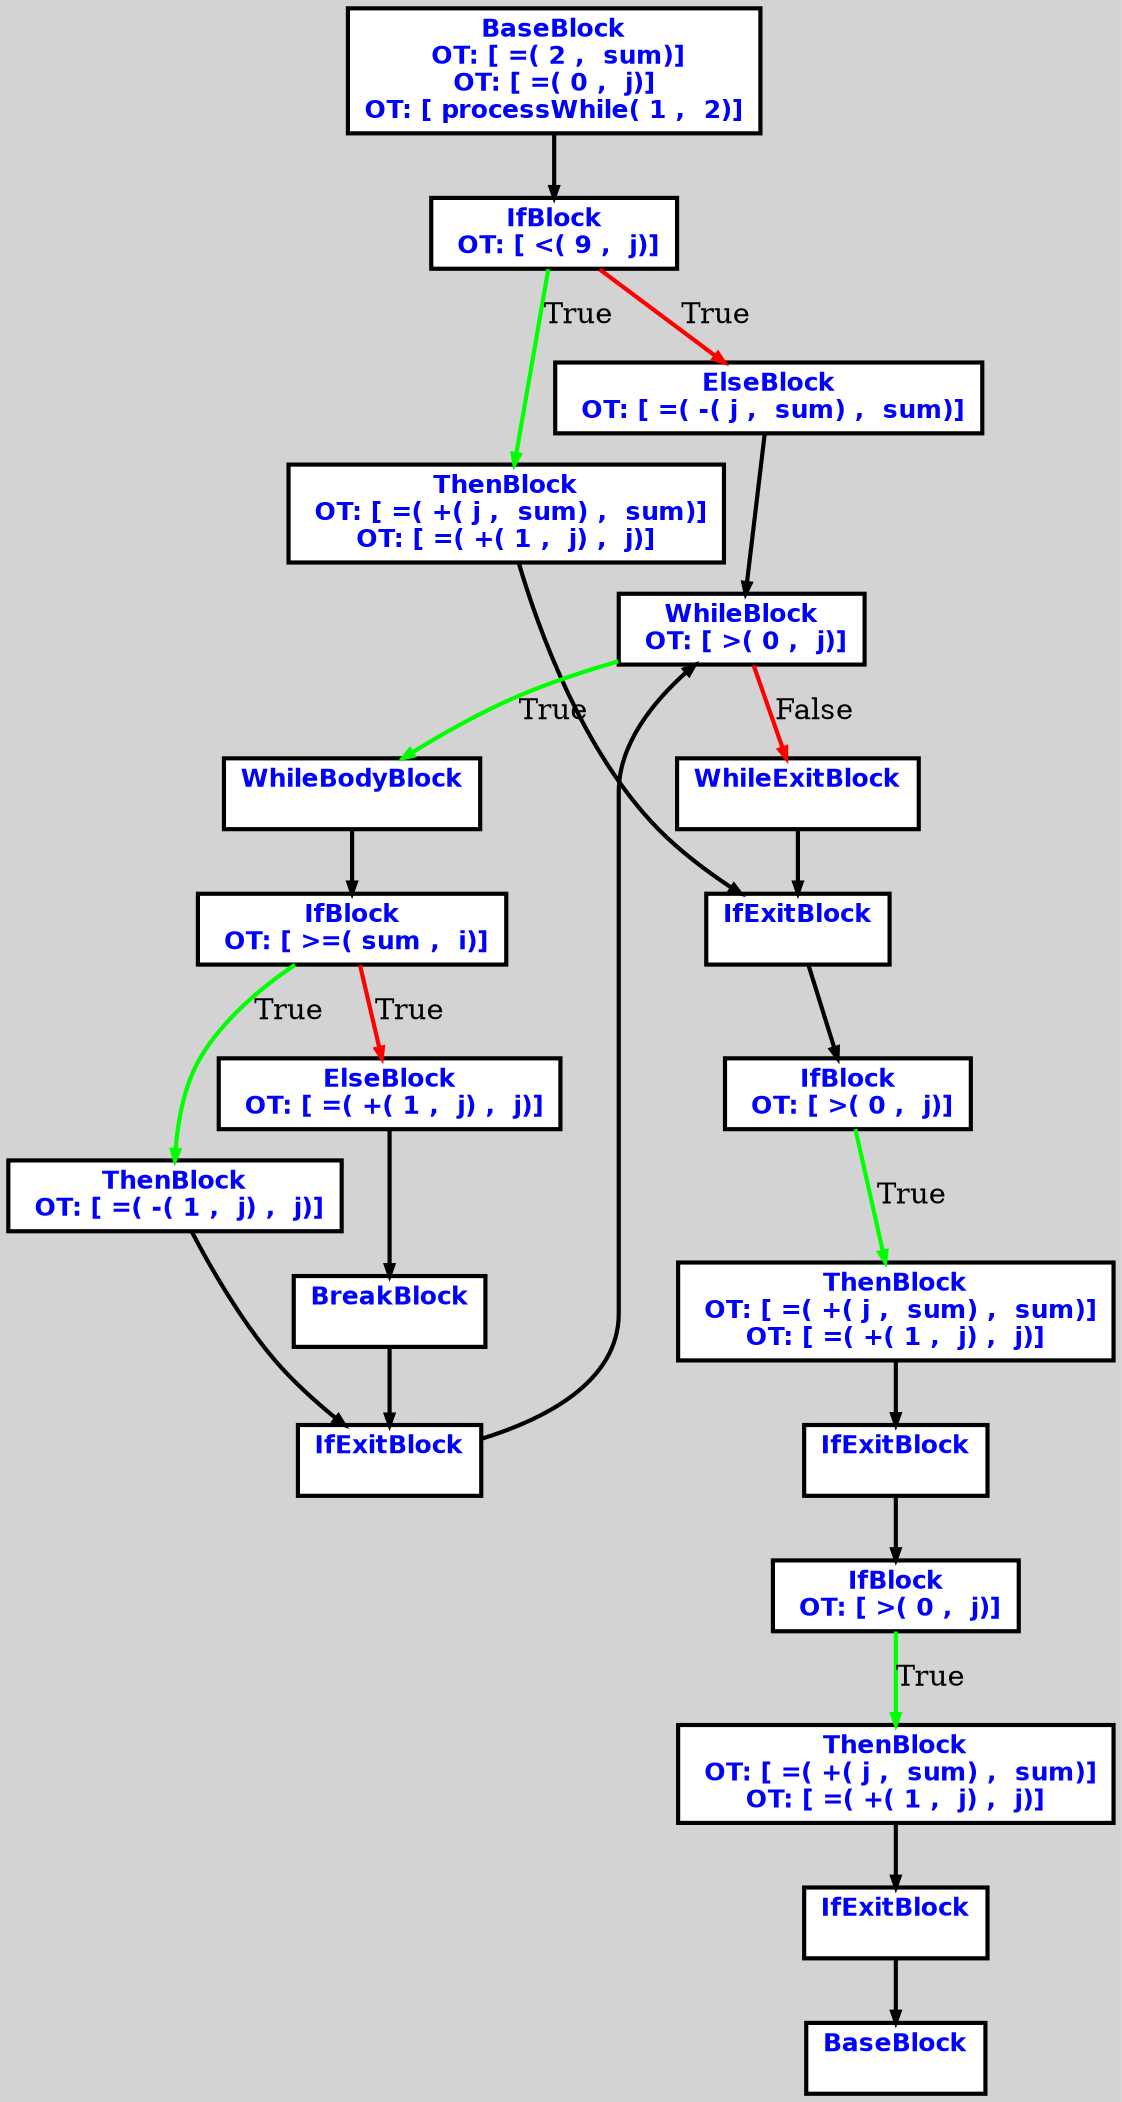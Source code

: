 digraph G {
ordering=out;
ranksep=.4;
bgcolor="lightgrey";  node [shape=box, fixedsize=false, fontsize=12, fontname="Helvetica-bold", fontcolor="blue"
width=.25, height=.25, color="black", fillcolor="white", style="filled, solid, bold"];

edge [arrowsize=.5, color="black", style="bold"]    n00001220E9BA2B40 [label="BaseBlock\n OT: [ =( 2 ,  sum)]
OT: [ =( 0 ,  j)]
OT: [ processWhile( 1 ,  2)]
"]
    n00001220E9BA2BA0 [label="IfBlock\n OT: [ <( 9 ,  j)]
"]
    n00001220E9BA2B40 -> n00001220E9BA2BA0
    n00001220E9BA2BA0 -> n00001220E9BA2C00 [label="True" color="green"]
    n00001220E9BA2C00 [label="ThenBlock\n OT: [ =( +( j ,  sum) ,  sum)]
OT: [ =( +( 1 ,  j) ,  j)]
"]
    n00001220E9BA2FC0 [label="IfExitBlock\n "]
    n00001220E9BA2C00 -> n00001220E9BA2FC0
    n00001220E9BA3020 [label="IfBlock\n OT: [ >( 0 ,  j)]
"]
    n00001220E9BA2FC0 -> n00001220E9BA3020
    n00001220E9BA3020 -> n00001220E9BA3080 [label="True" color="green"]
    n00001220E9BA3080 [label="ThenBlock\n OT: [ =( +( j ,  sum) ,  sum)]
OT: [ =( +( 1 ,  j) ,  j)]
"]
    n00001220E9BA30E0 [label="IfExitBlock\n "]
    n00001220E9BA3080 -> n00001220E9BA30E0
    n00001220E9BA3140 [label="IfBlock\n OT: [ >( 0 ,  j)]
"]
    n00001220E9BA30E0 -> n00001220E9BA3140
    n00001220E9BA3140 -> n00001220E9BA31A0 [label="True" color="green"]
    n00001220E9BA31A0 [label="ThenBlock\n OT: [ =( +( j ,  sum) ,  sum)]
OT: [ =( +( 1 ,  j) ,  j)]
"]
    n00001220E9BA3200 [label="IfExitBlock\n "]
    n00001220E9BA31A0 -> n00001220E9BA3200
    n00001220E9BA3260 [label="BaseBlock\n "]
    n00001220E9BA3200 -> n00001220E9BA3260
    n00001220E9BA2BA0 -> n00001220E9BA2C60 [label="True" color="red"]
    n00001220E9BA2C60 [label="ElseBlock\n OT: [ =( -( j ,  sum) ,  sum)]
"]
    n00001220E9BA2CC0 [label="WhileBlock\n OT: [ >( 0 ,  j)]
"]
    n00001220E9BA2C60 -> n00001220E9BA2CC0
	   n00001220E9BA2CC0 -> n00001220E9BA2D20 [ label = "True" color="green"]
    n00001220E9BA2D20 [label="WhileBodyBlock\n "]
    n00001220E9BA2DE0 [label="IfBlock\n OT: [ >=( sum ,  i)]
"]
    n00001220E9BA2D20 -> n00001220E9BA2DE0
    n00001220E9BA2DE0 -> n00001220E9BA2E40 [label="True" color="green"]
    n00001220E9BA2E40 [label="ThenBlock\n OT: [ =( -( 1 ,  j) ,  j)]
"]
    n00001220E9BA2F60 [label="IfExitBlock\n "]
    n00001220E9BA2E40 -> n00001220E9BA2F60
    n00001220E9BA2F60 -> n00001220E9BA2CC0
    n00001220E9BA2DE0 -> n00001220E9BA2EA0 [label="True" color="red"]
    n00001220E9BA2EA0 [label="ElseBlock\n OT: [ =( +( 1 ,  j) ,  j)]
"]
    n00001220E9BA2F00 [label="BreakBlock\n "]
    n00001220E9BA2EA0 -> n00001220E9BA2F00
    n00001220E9BA2F00 -> n00001220E9BA2F60
	   n00001220E9BA2CC0 -> n00001220E9BA2D80 [ label = "False" color="red"]
    n00001220E9BA2D80 [label="WhileExitBlock\n "]
    n00001220E9BA2D80 -> n00001220E9BA2FC0
}
